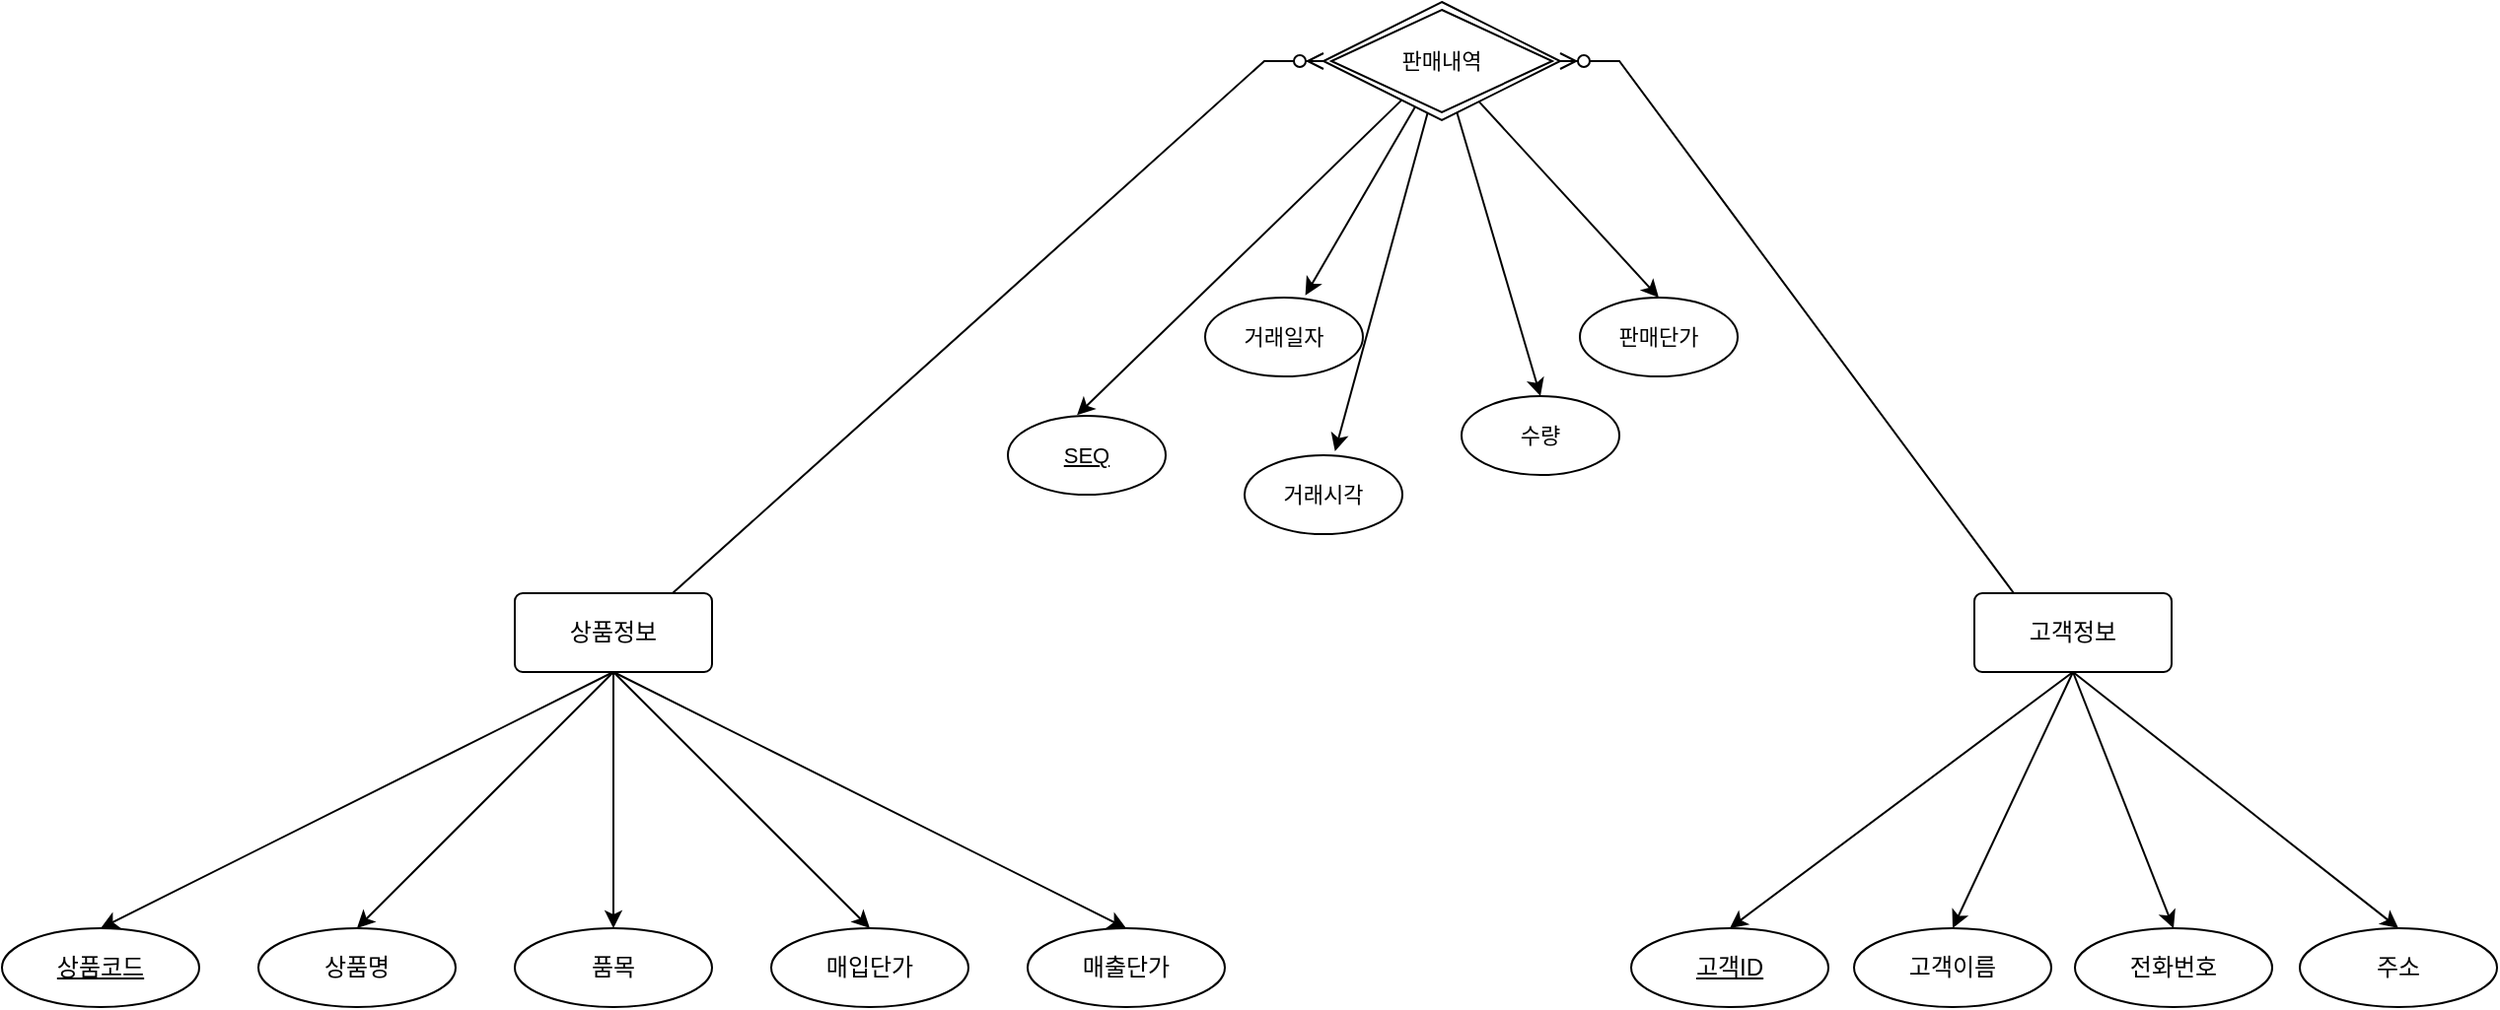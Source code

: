 <mxfile version="21.3.4" type="device">
  <diagram name="페이지-1" id="2dH2Djm9nYOhzKv7zRsM">
    <mxGraphModel dx="1434" dy="788" grid="1" gridSize="10" guides="1" tooltips="1" connect="1" arrows="1" fold="1" page="1" pageScale="1" pageWidth="4681" pageHeight="3300" math="0" shadow="0">
      <root>
        <mxCell id="0" />
        <mxCell id="1" parent="0" />
        <mxCell id="oI_u2OFRYuBG8kNISc5q-7" style="rounded=0;orthogonalLoop=1;jettySize=auto;html=1;entryX=0.5;entryY=0;entryDx=0;entryDy=0;exitX=0.5;exitY=1;exitDx=0;exitDy=0;" edge="1" parent="1" source="oI_u2OFRYuBG8kNISc5q-1" target="oI_u2OFRYuBG8kNISc5q-2">
          <mxGeometry relative="1" as="geometry">
            <mxPoint x="190" y="630" as="targetPoint" />
          </mxGeometry>
        </mxCell>
        <mxCell id="oI_u2OFRYuBG8kNISc5q-12" style="edgeStyle=none;shape=connector;rounded=0;orthogonalLoop=1;jettySize=auto;html=1;entryX=0.5;entryY=0;entryDx=0;entryDy=0;labelBackgroundColor=default;strokeColor=default;fontFamily=Helvetica;fontSize=11;fontColor=default;endArrow=classic;exitX=0.5;exitY=1;exitDx=0;exitDy=0;" edge="1" parent="1" source="oI_u2OFRYuBG8kNISc5q-1" target="oI_u2OFRYuBG8kNISc5q-3">
          <mxGeometry relative="1" as="geometry" />
        </mxCell>
        <mxCell id="oI_u2OFRYuBG8kNISc5q-13" style="edgeStyle=none;shape=connector;rounded=0;orthogonalLoop=1;jettySize=auto;html=1;entryX=0.5;entryY=0;entryDx=0;entryDy=0;labelBackgroundColor=default;strokeColor=default;fontFamily=Helvetica;fontSize=11;fontColor=default;endArrow=classic;" edge="1" parent="1" source="oI_u2OFRYuBG8kNISc5q-1" target="oI_u2OFRYuBG8kNISc5q-4">
          <mxGeometry relative="1" as="geometry" />
        </mxCell>
        <mxCell id="oI_u2OFRYuBG8kNISc5q-14" style="edgeStyle=none;shape=connector;rounded=0;orthogonalLoop=1;jettySize=auto;html=1;entryX=0.5;entryY=0;entryDx=0;entryDy=0;labelBackgroundColor=default;strokeColor=default;fontFamily=Helvetica;fontSize=11;fontColor=default;endArrow=classic;exitX=0.5;exitY=1;exitDx=0;exitDy=0;" edge="1" parent="1" source="oI_u2OFRYuBG8kNISc5q-1" target="oI_u2OFRYuBG8kNISc5q-5">
          <mxGeometry relative="1" as="geometry" />
        </mxCell>
        <mxCell id="oI_u2OFRYuBG8kNISc5q-15" style="edgeStyle=none;shape=connector;rounded=0;orthogonalLoop=1;jettySize=auto;html=1;entryX=0.5;entryY=0;entryDx=0;entryDy=0;labelBackgroundColor=default;strokeColor=default;fontFamily=Helvetica;fontSize=11;fontColor=default;endArrow=classic;exitX=0.5;exitY=1;exitDx=0;exitDy=0;" edge="1" parent="1" source="oI_u2OFRYuBG8kNISc5q-1" target="oI_u2OFRYuBG8kNISc5q-6">
          <mxGeometry relative="1" as="geometry" />
        </mxCell>
        <mxCell id="oI_u2OFRYuBG8kNISc5q-1" value="상품정보" style="rounded=1;arcSize=10;whiteSpace=wrap;html=1;align=center;" vertex="1" parent="1">
          <mxGeometry x="390" y="460" width="100" height="40" as="geometry" />
        </mxCell>
        <mxCell id="oI_u2OFRYuBG8kNISc5q-2" value="상품코드" style="ellipse;whiteSpace=wrap;html=1;align=center;fontStyle=4;" vertex="1" parent="1">
          <mxGeometry x="130" y="630" width="100" height="40" as="geometry" />
        </mxCell>
        <mxCell id="oI_u2OFRYuBG8kNISc5q-3" value="상품명" style="ellipse;whiteSpace=wrap;html=1;align=center;" vertex="1" parent="1">
          <mxGeometry x="260" y="630" width="100" height="40" as="geometry" />
        </mxCell>
        <mxCell id="oI_u2OFRYuBG8kNISc5q-4" value="품목" style="ellipse;whiteSpace=wrap;html=1;align=center;" vertex="1" parent="1">
          <mxGeometry x="390" y="630" width="100" height="40" as="geometry" />
        </mxCell>
        <mxCell id="oI_u2OFRYuBG8kNISc5q-5" value="매입단가" style="ellipse;whiteSpace=wrap;html=1;align=center;" vertex="1" parent="1">
          <mxGeometry x="520" y="630" width="100" height="40" as="geometry" />
        </mxCell>
        <mxCell id="oI_u2OFRYuBG8kNISc5q-6" value="매출단가" style="ellipse;whiteSpace=wrap;html=1;align=center;" vertex="1" parent="1">
          <mxGeometry x="650" y="630" width="100" height="40" as="geometry" />
        </mxCell>
        <mxCell id="oI_u2OFRYuBG8kNISc5q-16" style="rounded=0;orthogonalLoop=1;jettySize=auto;html=1;entryX=0.5;entryY=0;entryDx=0;entryDy=0;exitX=0.5;exitY=1;exitDx=0;exitDy=0;" edge="1" source="oI_u2OFRYuBG8kNISc5q-21" parent="1" target="oI_u2OFRYuBG8kNISc5q-26">
          <mxGeometry relative="1" as="geometry">
            <mxPoint x="900" y="630" as="targetPoint" />
          </mxGeometry>
        </mxCell>
        <mxCell id="oI_u2OFRYuBG8kNISc5q-17" style="edgeStyle=none;shape=connector;rounded=0;orthogonalLoop=1;jettySize=auto;html=1;entryX=0.5;entryY=0;entryDx=0;entryDy=0;labelBackgroundColor=default;strokeColor=default;fontFamily=Helvetica;fontSize=11;fontColor=default;endArrow=classic;exitX=0.5;exitY=1;exitDx=0;exitDy=0;" edge="1" source="oI_u2OFRYuBG8kNISc5q-21" target="oI_u2OFRYuBG8kNISc5q-22" parent="1">
          <mxGeometry relative="1" as="geometry" />
        </mxCell>
        <mxCell id="oI_u2OFRYuBG8kNISc5q-18" style="edgeStyle=none;shape=connector;rounded=0;orthogonalLoop=1;jettySize=auto;html=1;entryX=0.5;entryY=0;entryDx=0;entryDy=0;labelBackgroundColor=default;strokeColor=default;fontFamily=Helvetica;fontSize=11;fontColor=default;endArrow=classic;exitX=0.5;exitY=1;exitDx=0;exitDy=0;" edge="1" source="oI_u2OFRYuBG8kNISc5q-21" target="oI_u2OFRYuBG8kNISc5q-23" parent="1">
          <mxGeometry relative="1" as="geometry" />
        </mxCell>
        <mxCell id="oI_u2OFRYuBG8kNISc5q-19" style="edgeStyle=none;shape=connector;rounded=0;orthogonalLoop=1;jettySize=auto;html=1;entryX=0.5;entryY=0;entryDx=0;entryDy=0;labelBackgroundColor=default;strokeColor=default;fontFamily=Helvetica;fontSize=11;fontColor=default;endArrow=classic;exitX=0.5;exitY=1;exitDx=0;exitDy=0;" edge="1" source="oI_u2OFRYuBG8kNISc5q-21" target="oI_u2OFRYuBG8kNISc5q-24" parent="1">
          <mxGeometry relative="1" as="geometry" />
        </mxCell>
        <mxCell id="oI_u2OFRYuBG8kNISc5q-21" value="고객정보" style="rounded=1;arcSize=10;whiteSpace=wrap;html=1;align=center;" vertex="1" parent="1">
          <mxGeometry x="1130" y="460" width="100" height="40" as="geometry" />
        </mxCell>
        <mxCell id="oI_u2OFRYuBG8kNISc5q-22" value="고객이름" style="ellipse;whiteSpace=wrap;html=1;align=center;" vertex="1" parent="1">
          <mxGeometry x="1069" y="630" width="100" height="40" as="geometry" />
        </mxCell>
        <mxCell id="oI_u2OFRYuBG8kNISc5q-23" value="전화번호" style="ellipse;whiteSpace=wrap;html=1;align=center;" vertex="1" parent="1">
          <mxGeometry x="1181" y="630" width="100" height="40" as="geometry" />
        </mxCell>
        <mxCell id="oI_u2OFRYuBG8kNISc5q-24" value="주소" style="ellipse;whiteSpace=wrap;html=1;align=center;" vertex="1" parent="1">
          <mxGeometry x="1295" y="630" width="100" height="40" as="geometry" />
        </mxCell>
        <mxCell id="oI_u2OFRYuBG8kNISc5q-26" value="고객ID" style="ellipse;whiteSpace=wrap;html=1;align=center;fontStyle=4;" vertex="1" parent="1">
          <mxGeometry x="956" y="630" width="100" height="40" as="geometry" />
        </mxCell>
        <mxCell id="oI_u2OFRYuBG8kNISc5q-40" style="edgeStyle=none;shape=connector;rounded=0;orthogonalLoop=1;jettySize=auto;html=1;entryX=0.438;entryY=-0.008;entryDx=0;entryDy=0;entryPerimeter=0;labelBackgroundColor=default;strokeColor=default;fontFamily=Helvetica;fontSize=11;fontColor=default;endArrow=classic;" edge="1" parent="1" source="oI_u2OFRYuBG8kNISc5q-27" target="oI_u2OFRYuBG8kNISc5q-39">
          <mxGeometry relative="1" as="geometry" />
        </mxCell>
        <mxCell id="oI_u2OFRYuBG8kNISc5q-41" style="edgeStyle=none;shape=connector;rounded=0;orthogonalLoop=1;jettySize=auto;html=1;entryX=0.635;entryY=-0.029;entryDx=0;entryDy=0;entryPerimeter=0;labelBackgroundColor=default;strokeColor=default;fontFamily=Helvetica;fontSize=11;fontColor=default;endArrow=classic;" edge="1" parent="1" source="oI_u2OFRYuBG8kNISc5q-27" target="oI_u2OFRYuBG8kNISc5q-32">
          <mxGeometry relative="1" as="geometry" />
        </mxCell>
        <mxCell id="oI_u2OFRYuBG8kNISc5q-42" style="edgeStyle=none;shape=connector;rounded=0;orthogonalLoop=1;jettySize=auto;html=1;entryX=0.573;entryY=-0.05;entryDx=0;entryDy=0;entryPerimeter=0;labelBackgroundColor=default;strokeColor=default;fontFamily=Helvetica;fontSize=11;fontColor=default;endArrow=classic;" edge="1" parent="1" source="oI_u2OFRYuBG8kNISc5q-27" target="oI_u2OFRYuBG8kNISc5q-33">
          <mxGeometry relative="1" as="geometry" />
        </mxCell>
        <mxCell id="oI_u2OFRYuBG8kNISc5q-43" style="edgeStyle=none;shape=connector;rounded=0;orthogonalLoop=1;jettySize=auto;html=1;entryX=0.5;entryY=0;entryDx=0;entryDy=0;labelBackgroundColor=default;strokeColor=default;fontFamily=Helvetica;fontSize=11;fontColor=default;endArrow=classic;" edge="1" parent="1" source="oI_u2OFRYuBG8kNISc5q-27" target="oI_u2OFRYuBG8kNISc5q-34">
          <mxGeometry relative="1" as="geometry" />
        </mxCell>
        <mxCell id="oI_u2OFRYuBG8kNISc5q-44" style="edgeStyle=none;shape=connector;rounded=0;orthogonalLoop=1;jettySize=auto;html=1;entryX=0.5;entryY=0;entryDx=0;entryDy=0;labelBackgroundColor=default;strokeColor=default;fontFamily=Helvetica;fontSize=11;fontColor=default;endArrow=classic;" edge="1" parent="1" source="oI_u2OFRYuBG8kNISc5q-27" target="oI_u2OFRYuBG8kNISc5q-35">
          <mxGeometry relative="1" as="geometry" />
        </mxCell>
        <mxCell id="oI_u2OFRYuBG8kNISc5q-27" value="판매내역" style="shape=rhombus;double=1;perimeter=rhombusPerimeter;whiteSpace=wrap;html=1;align=center;fontFamily=Helvetica;fontSize=11;fontColor=default;" vertex="1" parent="1">
          <mxGeometry x="800" y="160" width="120" height="60" as="geometry" />
        </mxCell>
        <mxCell id="oI_u2OFRYuBG8kNISc5q-32" value="거래일자" style="ellipse;whiteSpace=wrap;html=1;align=center;fontFamily=Helvetica;fontSize=11;fontColor=default;" vertex="1" parent="1">
          <mxGeometry x="740" y="310" width="80" height="40" as="geometry" />
        </mxCell>
        <mxCell id="oI_u2OFRYuBG8kNISc5q-33" value="거래시각" style="ellipse;whiteSpace=wrap;html=1;align=center;fontFamily=Helvetica;fontSize=11;fontColor=default;" vertex="1" parent="1">
          <mxGeometry x="760" y="390" width="80" height="40" as="geometry" />
        </mxCell>
        <mxCell id="oI_u2OFRYuBG8kNISc5q-34" value="수량" style="ellipse;whiteSpace=wrap;html=1;align=center;fontFamily=Helvetica;fontSize=11;fontColor=default;" vertex="1" parent="1">
          <mxGeometry x="870" y="360" width="80" height="40" as="geometry" />
        </mxCell>
        <mxCell id="oI_u2OFRYuBG8kNISc5q-35" value="판매단가" style="ellipse;whiteSpace=wrap;html=1;align=center;fontFamily=Helvetica;fontSize=11;fontColor=default;" vertex="1" parent="1">
          <mxGeometry x="930" y="310" width="80" height="40" as="geometry" />
        </mxCell>
        <mxCell id="oI_u2OFRYuBG8kNISc5q-37" value="" style="edgeStyle=entityRelationEdgeStyle;fontSize=12;html=1;endArrow=ERzeroToMany;endFill=1;rounded=0;labelBackgroundColor=default;strokeColor=default;fontFamily=Helvetica;fontColor=default;shape=connector;entryX=0;entryY=0.5;entryDx=0;entryDy=0;exitX=0.5;exitY=0;exitDx=0;exitDy=0;" edge="1" parent="1" source="oI_u2OFRYuBG8kNISc5q-1" target="oI_u2OFRYuBG8kNISc5q-27">
          <mxGeometry width="100" height="100" relative="1" as="geometry">
            <mxPoint x="480" y="370" as="sourcePoint" />
            <mxPoint x="580" y="270" as="targetPoint" />
          </mxGeometry>
        </mxCell>
        <mxCell id="oI_u2OFRYuBG8kNISc5q-38" value="" style="edgeStyle=entityRelationEdgeStyle;fontSize=12;html=1;endArrow=ERzeroToMany;endFill=1;rounded=0;labelBackgroundColor=default;strokeColor=default;fontFamily=Helvetica;fontColor=default;shape=connector;entryX=1;entryY=0.5;entryDx=0;entryDy=0;exitX=0.5;exitY=0;exitDx=0;exitDy=0;" edge="1" parent="1" source="oI_u2OFRYuBG8kNISc5q-21" target="oI_u2OFRYuBG8kNISc5q-27">
          <mxGeometry width="100" height="100" relative="1" as="geometry">
            <mxPoint x="720" y="470" as="sourcePoint" />
            <mxPoint x="1080" y="200" as="targetPoint" />
          </mxGeometry>
        </mxCell>
        <mxCell id="oI_u2OFRYuBG8kNISc5q-39" value="SEQ" style="ellipse;whiteSpace=wrap;html=1;align=center;fontStyle=4;fontFamily=Helvetica;fontSize=11;fontColor=default;" vertex="1" parent="1">
          <mxGeometry x="640" y="370" width="80" height="40" as="geometry" />
        </mxCell>
      </root>
    </mxGraphModel>
  </diagram>
</mxfile>
